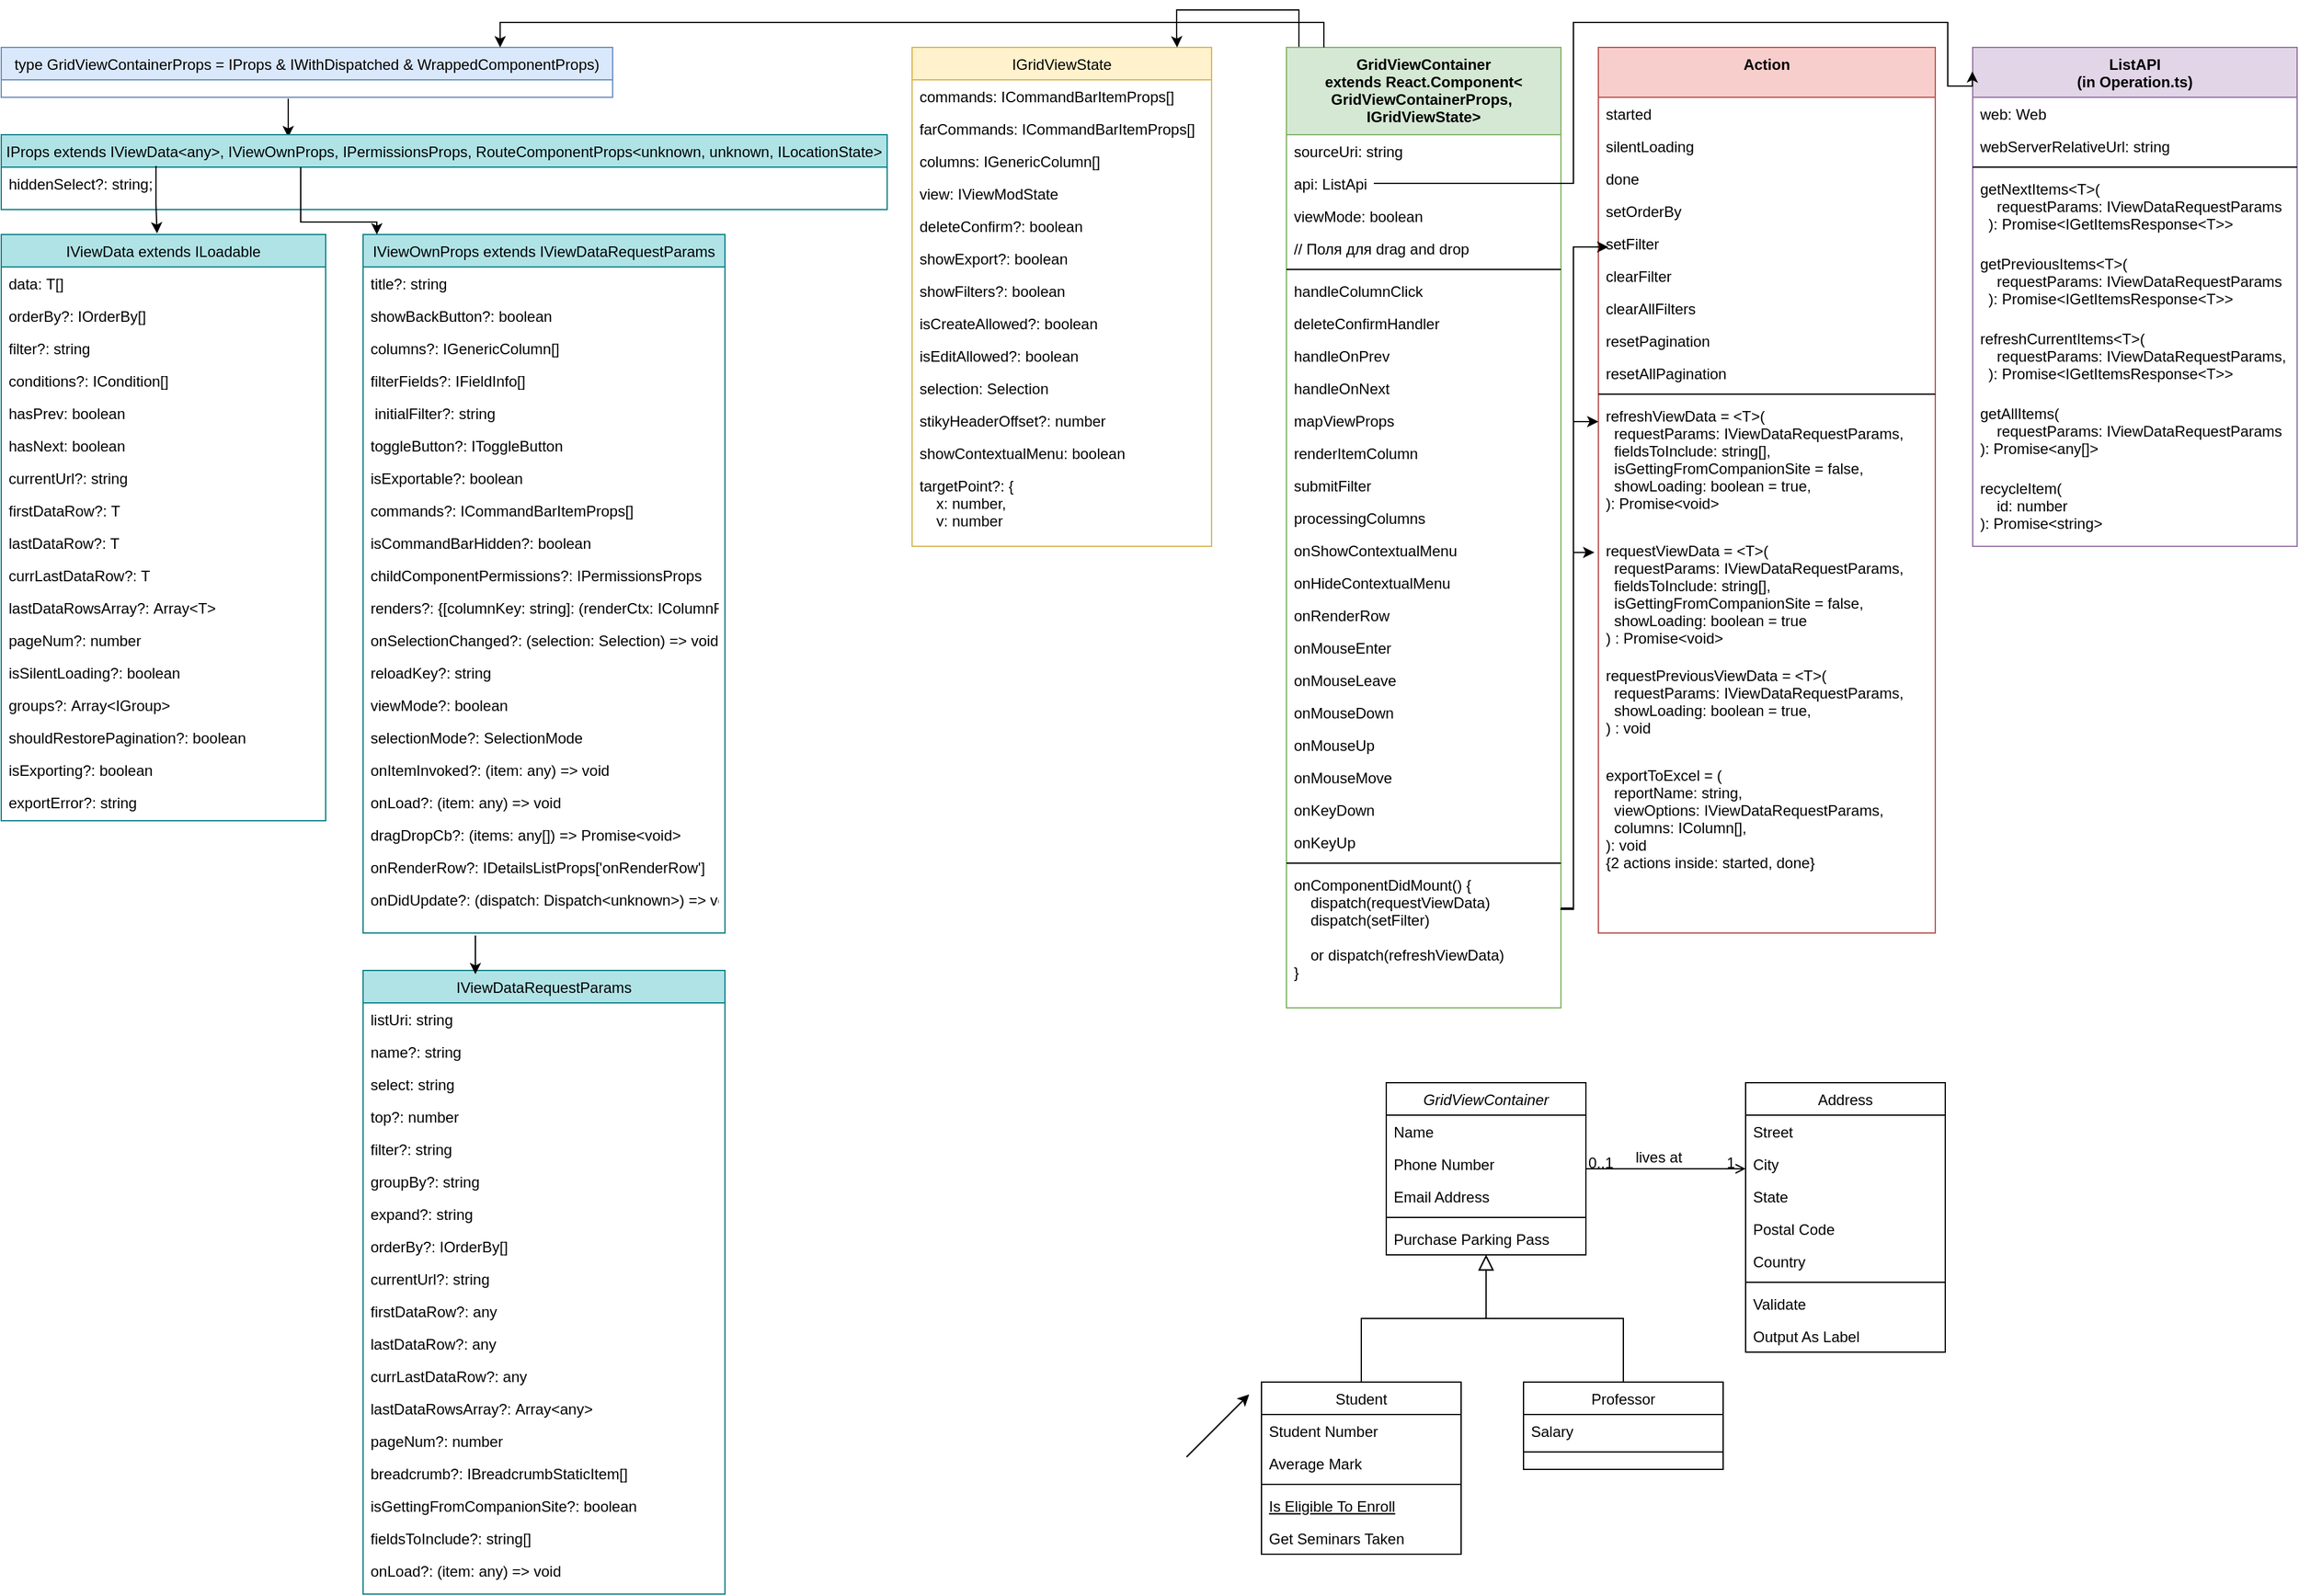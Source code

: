 <mxfile version="18.1.2" type="github">
  <diagram id="C5RBs43oDa-KdzZeNtuy" name="Page-1">
    <mxGraphModel dx="1699" dy="539" grid="1" gridSize="10" guides="1" tooltips="1" connect="1" arrows="1" fold="1" page="1" pageScale="1" pageWidth="827" pageHeight="1169" math="0" shadow="0">
      <root>
        <mxCell id="WIyWlLk6GJQsqaUBKTNV-0" />
        <mxCell id="WIyWlLk6GJQsqaUBKTNV-1" parent="WIyWlLk6GJQsqaUBKTNV-0" />
        <mxCell id="zkfFHV4jXpPFQw0GAbJ--0" value="GridViewContainer" style="swimlane;fontStyle=2;align=center;verticalAlign=top;childLayout=stackLayout;horizontal=1;startSize=26;horizontalStack=0;resizeParent=1;resizeLast=0;collapsible=1;marginBottom=0;rounded=0;shadow=0;strokeWidth=1;" parent="WIyWlLk6GJQsqaUBKTNV-1" vertex="1">
          <mxGeometry x="310" y="870" width="160" height="138" as="geometry">
            <mxRectangle x="230" y="140" width="160" height="26" as="alternateBounds" />
          </mxGeometry>
        </mxCell>
        <mxCell id="zkfFHV4jXpPFQw0GAbJ--1" value="Name" style="text;align=left;verticalAlign=top;spacingLeft=4;spacingRight=4;overflow=hidden;rotatable=0;points=[[0,0.5],[1,0.5]];portConstraint=eastwest;" parent="zkfFHV4jXpPFQw0GAbJ--0" vertex="1">
          <mxGeometry y="26" width="160" height="26" as="geometry" />
        </mxCell>
        <mxCell id="zkfFHV4jXpPFQw0GAbJ--2" value="Phone Number" style="text;align=left;verticalAlign=top;spacingLeft=4;spacingRight=4;overflow=hidden;rotatable=0;points=[[0,0.5],[1,0.5]];portConstraint=eastwest;rounded=0;shadow=0;html=0;" parent="zkfFHV4jXpPFQw0GAbJ--0" vertex="1">
          <mxGeometry y="52" width="160" height="26" as="geometry" />
        </mxCell>
        <mxCell id="zkfFHV4jXpPFQw0GAbJ--3" value="Email Address" style="text;align=left;verticalAlign=top;spacingLeft=4;spacingRight=4;overflow=hidden;rotatable=0;points=[[0,0.5],[1,0.5]];portConstraint=eastwest;rounded=0;shadow=0;html=0;" parent="zkfFHV4jXpPFQw0GAbJ--0" vertex="1">
          <mxGeometry y="78" width="160" height="26" as="geometry" />
        </mxCell>
        <mxCell id="zkfFHV4jXpPFQw0GAbJ--4" value="" style="line;html=1;strokeWidth=1;align=left;verticalAlign=middle;spacingTop=-1;spacingLeft=3;spacingRight=3;rotatable=0;labelPosition=right;points=[];portConstraint=eastwest;" parent="zkfFHV4jXpPFQw0GAbJ--0" vertex="1">
          <mxGeometry y="104" width="160" height="8" as="geometry" />
        </mxCell>
        <mxCell id="zkfFHV4jXpPFQw0GAbJ--5" value="Purchase Parking Pass" style="text;align=left;verticalAlign=top;spacingLeft=4;spacingRight=4;overflow=hidden;rotatable=0;points=[[0,0.5],[1,0.5]];portConstraint=eastwest;" parent="zkfFHV4jXpPFQw0GAbJ--0" vertex="1">
          <mxGeometry y="112" width="160" height="26" as="geometry" />
        </mxCell>
        <mxCell id="zkfFHV4jXpPFQw0GAbJ--6" value="Student" style="swimlane;fontStyle=0;align=center;verticalAlign=top;childLayout=stackLayout;horizontal=1;startSize=26;horizontalStack=0;resizeParent=1;resizeLast=0;collapsible=1;marginBottom=0;rounded=0;shadow=0;strokeWidth=1;" parent="WIyWlLk6GJQsqaUBKTNV-1" vertex="1">
          <mxGeometry x="210" y="1110" width="160" height="138" as="geometry">
            <mxRectangle x="130" y="380" width="160" height="26" as="alternateBounds" />
          </mxGeometry>
        </mxCell>
        <mxCell id="zkfFHV4jXpPFQw0GAbJ--7" value="Student Number" style="text;align=left;verticalAlign=top;spacingLeft=4;spacingRight=4;overflow=hidden;rotatable=0;points=[[0,0.5],[1,0.5]];portConstraint=eastwest;" parent="zkfFHV4jXpPFQw0GAbJ--6" vertex="1">
          <mxGeometry y="26" width="160" height="26" as="geometry" />
        </mxCell>
        <mxCell id="zkfFHV4jXpPFQw0GAbJ--8" value="Average Mark" style="text;align=left;verticalAlign=top;spacingLeft=4;spacingRight=4;overflow=hidden;rotatable=0;points=[[0,0.5],[1,0.5]];portConstraint=eastwest;rounded=0;shadow=0;html=0;" parent="zkfFHV4jXpPFQw0GAbJ--6" vertex="1">
          <mxGeometry y="52" width="160" height="26" as="geometry" />
        </mxCell>
        <mxCell id="zkfFHV4jXpPFQw0GAbJ--9" value="" style="line;html=1;strokeWidth=1;align=left;verticalAlign=middle;spacingTop=-1;spacingLeft=3;spacingRight=3;rotatable=0;labelPosition=right;points=[];portConstraint=eastwest;" parent="zkfFHV4jXpPFQw0GAbJ--6" vertex="1">
          <mxGeometry y="78" width="160" height="8" as="geometry" />
        </mxCell>
        <mxCell id="zkfFHV4jXpPFQw0GAbJ--10" value="Is Eligible To Enroll" style="text;align=left;verticalAlign=top;spacingLeft=4;spacingRight=4;overflow=hidden;rotatable=0;points=[[0,0.5],[1,0.5]];portConstraint=eastwest;fontStyle=4" parent="zkfFHV4jXpPFQw0GAbJ--6" vertex="1">
          <mxGeometry y="86" width="160" height="26" as="geometry" />
        </mxCell>
        <mxCell id="zkfFHV4jXpPFQw0GAbJ--11" value="Get Seminars Taken" style="text;align=left;verticalAlign=top;spacingLeft=4;spacingRight=4;overflow=hidden;rotatable=0;points=[[0,0.5],[1,0.5]];portConstraint=eastwest;" parent="zkfFHV4jXpPFQw0GAbJ--6" vertex="1">
          <mxGeometry y="112" width="160" height="26" as="geometry" />
        </mxCell>
        <mxCell id="zkfFHV4jXpPFQw0GAbJ--12" value="" style="endArrow=block;endSize=10;endFill=0;shadow=0;strokeWidth=1;rounded=0;edgeStyle=elbowEdgeStyle;elbow=vertical;" parent="WIyWlLk6GJQsqaUBKTNV-1" source="zkfFHV4jXpPFQw0GAbJ--6" target="zkfFHV4jXpPFQw0GAbJ--0" edge="1">
          <mxGeometry width="160" relative="1" as="geometry">
            <mxPoint x="290" y="953" as="sourcePoint" />
            <mxPoint x="290" y="953" as="targetPoint" />
          </mxGeometry>
        </mxCell>
        <mxCell id="zkfFHV4jXpPFQw0GAbJ--13" value="Professor" style="swimlane;fontStyle=0;align=center;verticalAlign=top;childLayout=stackLayout;horizontal=1;startSize=26;horizontalStack=0;resizeParent=1;resizeLast=0;collapsible=1;marginBottom=0;rounded=0;shadow=0;strokeWidth=1;" parent="WIyWlLk6GJQsqaUBKTNV-1" vertex="1">
          <mxGeometry x="420" y="1110" width="160" height="70" as="geometry">
            <mxRectangle x="340" y="380" width="170" height="26" as="alternateBounds" />
          </mxGeometry>
        </mxCell>
        <mxCell id="zkfFHV4jXpPFQw0GAbJ--14" value="Salary" style="text;align=left;verticalAlign=top;spacingLeft=4;spacingRight=4;overflow=hidden;rotatable=0;points=[[0,0.5],[1,0.5]];portConstraint=eastwest;" parent="zkfFHV4jXpPFQw0GAbJ--13" vertex="1">
          <mxGeometry y="26" width="160" height="26" as="geometry" />
        </mxCell>
        <mxCell id="zkfFHV4jXpPFQw0GAbJ--15" value="" style="line;html=1;strokeWidth=1;align=left;verticalAlign=middle;spacingTop=-1;spacingLeft=3;spacingRight=3;rotatable=0;labelPosition=right;points=[];portConstraint=eastwest;" parent="zkfFHV4jXpPFQw0GAbJ--13" vertex="1">
          <mxGeometry y="52" width="160" height="8" as="geometry" />
        </mxCell>
        <mxCell id="zkfFHV4jXpPFQw0GAbJ--16" value="" style="endArrow=block;endSize=10;endFill=0;shadow=0;strokeWidth=1;rounded=0;edgeStyle=elbowEdgeStyle;elbow=vertical;" parent="WIyWlLk6GJQsqaUBKTNV-1" source="zkfFHV4jXpPFQw0GAbJ--13" target="zkfFHV4jXpPFQw0GAbJ--0" edge="1">
          <mxGeometry width="160" relative="1" as="geometry">
            <mxPoint x="300" y="1123" as="sourcePoint" />
            <mxPoint x="400" y="1021" as="targetPoint" />
          </mxGeometry>
        </mxCell>
        <mxCell id="zkfFHV4jXpPFQw0GAbJ--17" value="Address" style="swimlane;fontStyle=0;align=center;verticalAlign=top;childLayout=stackLayout;horizontal=1;startSize=26;horizontalStack=0;resizeParent=1;resizeLast=0;collapsible=1;marginBottom=0;rounded=0;shadow=0;strokeWidth=1;" parent="WIyWlLk6GJQsqaUBKTNV-1" vertex="1">
          <mxGeometry x="598" y="870" width="160" height="216" as="geometry">
            <mxRectangle x="550" y="140" width="160" height="26" as="alternateBounds" />
          </mxGeometry>
        </mxCell>
        <mxCell id="zkfFHV4jXpPFQw0GAbJ--18" value="Street" style="text;align=left;verticalAlign=top;spacingLeft=4;spacingRight=4;overflow=hidden;rotatable=0;points=[[0,0.5],[1,0.5]];portConstraint=eastwest;" parent="zkfFHV4jXpPFQw0GAbJ--17" vertex="1">
          <mxGeometry y="26" width="160" height="26" as="geometry" />
        </mxCell>
        <mxCell id="zkfFHV4jXpPFQw0GAbJ--19" value="City" style="text;align=left;verticalAlign=top;spacingLeft=4;spacingRight=4;overflow=hidden;rotatable=0;points=[[0,0.5],[1,0.5]];portConstraint=eastwest;rounded=0;shadow=0;html=0;" parent="zkfFHV4jXpPFQw0GAbJ--17" vertex="1">
          <mxGeometry y="52" width="160" height="26" as="geometry" />
        </mxCell>
        <mxCell id="zkfFHV4jXpPFQw0GAbJ--20" value="State" style="text;align=left;verticalAlign=top;spacingLeft=4;spacingRight=4;overflow=hidden;rotatable=0;points=[[0,0.5],[1,0.5]];portConstraint=eastwest;rounded=0;shadow=0;html=0;" parent="zkfFHV4jXpPFQw0GAbJ--17" vertex="1">
          <mxGeometry y="78" width="160" height="26" as="geometry" />
        </mxCell>
        <mxCell id="zkfFHV4jXpPFQw0GAbJ--21" value="Postal Code" style="text;align=left;verticalAlign=top;spacingLeft=4;spacingRight=4;overflow=hidden;rotatable=0;points=[[0,0.5],[1,0.5]];portConstraint=eastwest;rounded=0;shadow=0;html=0;" parent="zkfFHV4jXpPFQw0GAbJ--17" vertex="1">
          <mxGeometry y="104" width="160" height="26" as="geometry" />
        </mxCell>
        <mxCell id="zkfFHV4jXpPFQw0GAbJ--22" value="Country" style="text;align=left;verticalAlign=top;spacingLeft=4;spacingRight=4;overflow=hidden;rotatable=0;points=[[0,0.5],[1,0.5]];portConstraint=eastwest;rounded=0;shadow=0;html=0;" parent="zkfFHV4jXpPFQw0GAbJ--17" vertex="1">
          <mxGeometry y="130" width="160" height="26" as="geometry" />
        </mxCell>
        <mxCell id="zkfFHV4jXpPFQw0GAbJ--23" value="" style="line;html=1;strokeWidth=1;align=left;verticalAlign=middle;spacingTop=-1;spacingLeft=3;spacingRight=3;rotatable=0;labelPosition=right;points=[];portConstraint=eastwest;" parent="zkfFHV4jXpPFQw0GAbJ--17" vertex="1">
          <mxGeometry y="156" width="160" height="8" as="geometry" />
        </mxCell>
        <mxCell id="zkfFHV4jXpPFQw0GAbJ--24" value="Validate" style="text;align=left;verticalAlign=top;spacingLeft=4;spacingRight=4;overflow=hidden;rotatable=0;points=[[0,0.5],[1,0.5]];portConstraint=eastwest;" parent="zkfFHV4jXpPFQw0GAbJ--17" vertex="1">
          <mxGeometry y="164" width="160" height="26" as="geometry" />
        </mxCell>
        <mxCell id="zkfFHV4jXpPFQw0GAbJ--25" value="Output As Label" style="text;align=left;verticalAlign=top;spacingLeft=4;spacingRight=4;overflow=hidden;rotatable=0;points=[[0,0.5],[1,0.5]];portConstraint=eastwest;" parent="zkfFHV4jXpPFQw0GAbJ--17" vertex="1">
          <mxGeometry y="190" width="160" height="26" as="geometry" />
        </mxCell>
        <mxCell id="zkfFHV4jXpPFQw0GAbJ--26" value="" style="endArrow=open;shadow=0;strokeWidth=1;rounded=0;endFill=1;edgeStyle=elbowEdgeStyle;elbow=vertical;" parent="WIyWlLk6GJQsqaUBKTNV-1" source="zkfFHV4jXpPFQw0GAbJ--0" target="zkfFHV4jXpPFQw0GAbJ--17" edge="1">
          <mxGeometry x="0.5" y="41" relative="1" as="geometry">
            <mxPoint x="470" y="942" as="sourcePoint" />
            <mxPoint x="630" y="942" as="targetPoint" />
            <mxPoint x="-40" y="32" as="offset" />
          </mxGeometry>
        </mxCell>
        <mxCell id="zkfFHV4jXpPFQw0GAbJ--27" value="0..1" style="resizable=0;align=left;verticalAlign=bottom;labelBackgroundColor=none;fontSize=12;" parent="zkfFHV4jXpPFQw0GAbJ--26" connectable="0" vertex="1">
          <mxGeometry x="-1" relative="1" as="geometry">
            <mxPoint y="4" as="offset" />
          </mxGeometry>
        </mxCell>
        <mxCell id="zkfFHV4jXpPFQw0GAbJ--28" value="1" style="resizable=0;align=right;verticalAlign=bottom;labelBackgroundColor=none;fontSize=12;" parent="zkfFHV4jXpPFQw0GAbJ--26" connectable="0" vertex="1">
          <mxGeometry x="1" relative="1" as="geometry">
            <mxPoint x="-7" y="4" as="offset" />
          </mxGeometry>
        </mxCell>
        <mxCell id="zkfFHV4jXpPFQw0GAbJ--29" value="lives at" style="text;html=1;resizable=0;points=[];;align=center;verticalAlign=middle;labelBackgroundColor=none;rounded=0;shadow=0;strokeWidth=1;fontSize=12;" parent="zkfFHV4jXpPFQw0GAbJ--26" vertex="1" connectable="0">
          <mxGeometry x="0.5" y="49" relative="1" as="geometry">
            <mxPoint x="-38" y="40" as="offset" />
          </mxGeometry>
        </mxCell>
        <mxCell id="HP1mgKRm3gQMgqWz6PhQ-21" value="" style="edgeStyle=orthogonalEdgeStyle;rounded=0;orthogonalLoop=1;jettySize=auto;html=1;" edge="1" parent="WIyWlLk6GJQsqaUBKTNV-1">
          <mxGeometry relative="1" as="geometry">
            <mxPoint x="-570" y="81" as="sourcePoint" />
            <mxPoint x="-570" y="112" as="targetPoint" />
            <Array as="points">
              <mxPoint x="-570" y="112" />
            </Array>
          </mxGeometry>
        </mxCell>
        <mxCell id="HP1mgKRm3gQMgqWz6PhQ-0" value="type GridViewContainerProps = IProps &amp; IWithDispatched &amp; WrappedComponentProps)" style="swimlane;fontStyle=0;align=center;verticalAlign=top;childLayout=stackLayout;horizontal=1;startSize=26;horizontalStack=0;resizeParent=1;resizeLast=0;collapsible=1;marginBottom=0;rounded=0;shadow=0;strokeWidth=1;fillColor=#dae8fc;strokeColor=#6c8ebf;" vertex="1" parent="WIyWlLk6GJQsqaUBKTNV-1">
          <mxGeometry x="-800" y="40" width="490" height="40" as="geometry">
            <mxRectangle x="550" y="140" width="160" height="26" as="alternateBounds" />
          </mxGeometry>
        </mxCell>
        <mxCell id="HP1mgKRm3gQMgqWz6PhQ-9" value="IProps extends IViewData&lt;any&gt;, IViewOwnProps, IPermissionsProps, RouteComponentProps&lt;unknown, unknown, ILocationState&gt;" style="swimlane;fontStyle=0;align=center;verticalAlign=top;childLayout=stackLayout;horizontal=1;startSize=26;horizontalStack=0;resizeParent=1;resizeLast=0;collapsible=1;marginBottom=0;rounded=0;shadow=0;strokeWidth=1;fillColor=#b0e3e6;strokeColor=#0e8088;" vertex="1" parent="WIyWlLk6GJQsqaUBKTNV-1">
          <mxGeometry x="-800" y="110" width="710" height="60" as="geometry">
            <mxRectangle x="550" y="140" width="160" height="26" as="alternateBounds" />
          </mxGeometry>
        </mxCell>
        <mxCell id="HP1mgKRm3gQMgqWz6PhQ-10" value="hiddenSelect?: string;" style="text;align=left;verticalAlign=top;spacingLeft=4;spacingRight=4;overflow=hidden;rotatable=0;points=[[0,0.5],[1,0.5]];portConstraint=eastwest;rounded=0;shadow=0;html=0;" vertex="1" parent="HP1mgKRm3gQMgqWz6PhQ-9">
          <mxGeometry y="26" width="710" height="26" as="geometry" />
        </mxCell>
        <mxCell id="HP1mgKRm3gQMgqWz6PhQ-18" value="" style="endArrow=classic;html=1;rounded=0;" edge="1" parent="WIyWlLk6GJQsqaUBKTNV-1">
          <mxGeometry width="50" height="50" relative="1" as="geometry">
            <mxPoint x="150" y="1170" as="sourcePoint" />
            <mxPoint x="200" y="1120" as="targetPoint" />
          </mxGeometry>
        </mxCell>
        <mxCell id="HP1mgKRm3gQMgqWz6PhQ-20" value="" style="endArrow=classic;html=1;rounded=0;" edge="1" parent="WIyWlLk6GJQsqaUBKTNV-1">
          <mxGeometry width="50" height="50" relative="1" as="geometry">
            <mxPoint x="150" y="1170" as="sourcePoint" />
            <mxPoint x="200" y="1120" as="targetPoint" />
          </mxGeometry>
        </mxCell>
        <mxCell id="HP1mgKRm3gQMgqWz6PhQ-22" value="IViewData extends ILoadable" style="swimlane;fontStyle=0;align=center;verticalAlign=top;childLayout=stackLayout;horizontal=1;startSize=26;horizontalStack=0;resizeParent=1;resizeLast=0;collapsible=1;marginBottom=0;rounded=0;shadow=0;strokeWidth=1;fillColor=#b0e3e6;strokeColor=#0e8088;" vertex="1" parent="WIyWlLk6GJQsqaUBKTNV-1">
          <mxGeometry x="-800" y="190" width="260" height="470" as="geometry">
            <mxRectangle x="550" y="140" width="160" height="26" as="alternateBounds" />
          </mxGeometry>
        </mxCell>
        <mxCell id="HP1mgKRm3gQMgqWz6PhQ-23" value="data: T[]" style="text;align=left;verticalAlign=top;spacingLeft=4;spacingRight=4;overflow=hidden;rotatable=0;points=[[0,0.5],[1,0.5]];portConstraint=eastwest;" vertex="1" parent="HP1mgKRm3gQMgqWz6PhQ-22">
          <mxGeometry y="26" width="260" height="26" as="geometry" />
        </mxCell>
        <mxCell id="HP1mgKRm3gQMgqWz6PhQ-24" value="orderBy?: IOrderBy[]" style="text;align=left;verticalAlign=top;spacingLeft=4;spacingRight=4;overflow=hidden;rotatable=0;points=[[0,0.5],[1,0.5]];portConstraint=eastwest;rounded=0;shadow=0;html=0;" vertex="1" parent="HP1mgKRm3gQMgqWz6PhQ-22">
          <mxGeometry y="52" width="260" height="26" as="geometry" />
        </mxCell>
        <mxCell id="HP1mgKRm3gQMgqWz6PhQ-25" value="filter?: string" style="text;align=left;verticalAlign=top;spacingLeft=4;spacingRight=4;overflow=hidden;rotatable=0;points=[[0,0.5],[1,0.5]];portConstraint=eastwest;rounded=0;shadow=0;html=0;" vertex="1" parent="HP1mgKRm3gQMgqWz6PhQ-22">
          <mxGeometry y="78" width="260" height="26" as="geometry" />
        </mxCell>
        <mxCell id="HP1mgKRm3gQMgqWz6PhQ-26" value="conditions?: ICondition[]" style="text;align=left;verticalAlign=top;spacingLeft=4;spacingRight=4;overflow=hidden;rotatable=0;points=[[0,0.5],[1,0.5]];portConstraint=eastwest;rounded=0;shadow=0;html=0;" vertex="1" parent="HP1mgKRm3gQMgqWz6PhQ-22">
          <mxGeometry y="104" width="260" height="26" as="geometry" />
        </mxCell>
        <mxCell id="HP1mgKRm3gQMgqWz6PhQ-27" value="hasPrev: boolean" style="text;align=left;verticalAlign=top;spacingLeft=4;spacingRight=4;overflow=hidden;rotatable=0;points=[[0,0.5],[1,0.5]];portConstraint=eastwest;rounded=0;shadow=0;html=0;" vertex="1" parent="HP1mgKRm3gQMgqWz6PhQ-22">
          <mxGeometry y="130" width="260" height="26" as="geometry" />
        </mxCell>
        <mxCell id="HP1mgKRm3gQMgqWz6PhQ-29" value="hasNext: boolean" style="text;align=left;verticalAlign=top;spacingLeft=4;spacingRight=4;overflow=hidden;rotatable=0;points=[[0,0.5],[1,0.5]];portConstraint=eastwest;" vertex="1" parent="HP1mgKRm3gQMgqWz6PhQ-22">
          <mxGeometry y="156" width="260" height="26" as="geometry" />
        </mxCell>
        <mxCell id="HP1mgKRm3gQMgqWz6PhQ-30" value="currentUrl?: string" style="text;align=left;verticalAlign=top;spacingLeft=4;spacingRight=4;overflow=hidden;rotatable=0;points=[[0,0.5],[1,0.5]];portConstraint=eastwest;" vertex="1" parent="HP1mgKRm3gQMgqWz6PhQ-22">
          <mxGeometry y="182" width="260" height="26" as="geometry" />
        </mxCell>
        <mxCell id="HP1mgKRm3gQMgqWz6PhQ-32" value="firstDataRow?: T" style="text;align=left;verticalAlign=top;spacingLeft=4;spacingRight=4;overflow=hidden;rotatable=0;points=[[0,0.5],[1,0.5]];portConstraint=eastwest;" vertex="1" parent="HP1mgKRm3gQMgqWz6PhQ-22">
          <mxGeometry y="208" width="260" height="26" as="geometry" />
        </mxCell>
        <mxCell id="HP1mgKRm3gQMgqWz6PhQ-33" value="lastDataRow?: T" style="text;align=left;verticalAlign=top;spacingLeft=4;spacingRight=4;overflow=hidden;rotatable=0;points=[[0,0.5],[1,0.5]];portConstraint=eastwest;" vertex="1" parent="HP1mgKRm3gQMgqWz6PhQ-22">
          <mxGeometry y="234" width="260" height="26" as="geometry" />
        </mxCell>
        <mxCell id="HP1mgKRm3gQMgqWz6PhQ-38" value="currLastDataRow?: T" style="text;align=left;verticalAlign=top;spacingLeft=4;spacingRight=4;overflow=hidden;rotatable=0;points=[[0,0.5],[1,0.5]];portConstraint=eastwest;" vertex="1" parent="HP1mgKRm3gQMgqWz6PhQ-22">
          <mxGeometry y="260" width="260" height="26" as="geometry" />
        </mxCell>
        <mxCell id="HP1mgKRm3gQMgqWz6PhQ-37" value="lastDataRowsArray?: Array&lt;T&gt;" style="text;align=left;verticalAlign=top;spacingLeft=4;spacingRight=4;overflow=hidden;rotatable=0;points=[[0,0.5],[1,0.5]];portConstraint=eastwest;rounded=0;shadow=0;html=0;" vertex="1" parent="HP1mgKRm3gQMgqWz6PhQ-22">
          <mxGeometry y="286" width="260" height="26" as="geometry" />
        </mxCell>
        <mxCell id="HP1mgKRm3gQMgqWz6PhQ-36" value="pageNum?: number" style="text;align=left;verticalAlign=top;spacingLeft=4;spacingRight=4;overflow=hidden;rotatable=0;points=[[0,0.5],[1,0.5]];portConstraint=eastwest;rounded=0;shadow=0;html=0;" vertex="1" parent="HP1mgKRm3gQMgqWz6PhQ-22">
          <mxGeometry y="312" width="260" height="26" as="geometry" />
        </mxCell>
        <mxCell id="HP1mgKRm3gQMgqWz6PhQ-35" value="isSilentLoading?: boolean" style="text;align=left;verticalAlign=top;spacingLeft=4;spacingRight=4;overflow=hidden;rotatable=0;points=[[0,0.5],[1,0.5]];portConstraint=eastwest;rounded=0;shadow=0;html=0;" vertex="1" parent="HP1mgKRm3gQMgqWz6PhQ-22">
          <mxGeometry y="338" width="260" height="26" as="geometry" />
        </mxCell>
        <mxCell id="HP1mgKRm3gQMgqWz6PhQ-34" value="groups?: Array&lt;IGroup&gt;" style="text;align=left;verticalAlign=top;spacingLeft=4;spacingRight=4;overflow=hidden;rotatable=0;points=[[0,0.5],[1,0.5]];portConstraint=eastwest;rounded=0;shadow=0;html=0;" vertex="1" parent="HP1mgKRm3gQMgqWz6PhQ-22">
          <mxGeometry y="364" width="260" height="26" as="geometry" />
        </mxCell>
        <mxCell id="HP1mgKRm3gQMgqWz6PhQ-31" value="" style="edgeStyle=orthogonalEdgeStyle;rounded=0;orthogonalLoop=1;jettySize=auto;html=1;entryX=0.888;entryY=-0.004;entryDx=0;entryDy=0;entryPerimeter=0;" edge="1" parent="WIyWlLk6GJQsqaUBKTNV-1">
          <mxGeometry relative="1" as="geometry">
            <mxPoint x="-676" y="135" as="sourcePoint" />
            <mxPoint x="-675.12" y="189.12" as="targetPoint" />
            <Array as="points">
              <mxPoint x="-676" y="166" />
            </Array>
          </mxGeometry>
        </mxCell>
        <mxCell id="HP1mgKRm3gQMgqWz6PhQ-39" value="shouldRestorePagination?: boolean" style="text;align=left;verticalAlign=top;spacingLeft=4;spacingRight=4;overflow=hidden;rotatable=0;points=[[0,0.5],[1,0.5]];portConstraint=eastwest;rounded=0;shadow=0;html=0;" vertex="1" parent="WIyWlLk6GJQsqaUBKTNV-1">
          <mxGeometry x="-800" y="580" width="260" height="26" as="geometry" />
        </mxCell>
        <mxCell id="HP1mgKRm3gQMgqWz6PhQ-40" value="isExporting?: boolean" style="text;align=left;verticalAlign=top;spacingLeft=4;spacingRight=4;overflow=hidden;rotatable=0;points=[[0,0.5],[1,0.5]];portConstraint=eastwest;rounded=0;shadow=0;html=0;" vertex="1" parent="WIyWlLk6GJQsqaUBKTNV-1">
          <mxGeometry x="-800" y="606" width="260" height="26" as="geometry" />
        </mxCell>
        <mxCell id="HP1mgKRm3gQMgqWz6PhQ-41" value="exportError?: string" style="text;align=left;verticalAlign=top;spacingLeft=4;spacingRight=4;overflow=hidden;rotatable=0;points=[[0,0.5],[1,0.5]];portConstraint=eastwest;rounded=0;shadow=0;html=0;" vertex="1" parent="WIyWlLk6GJQsqaUBKTNV-1">
          <mxGeometry x="-800" y="632" width="260" height="26" as="geometry" />
        </mxCell>
        <mxCell id="HP1mgKRm3gQMgqWz6PhQ-43" value="IViewOwnProps extends IViewDataRequestParams" style="swimlane;fontStyle=0;align=center;verticalAlign=top;childLayout=stackLayout;horizontal=1;startSize=26;horizontalStack=0;resizeParent=1;resizeLast=0;collapsible=1;marginBottom=0;rounded=0;shadow=0;strokeWidth=1;fillColor=#b0e3e6;strokeColor=#0e8088;" vertex="1" parent="WIyWlLk6GJQsqaUBKTNV-1">
          <mxGeometry x="-510" y="190" width="290" height="560" as="geometry">
            <mxRectangle x="550" y="140" width="160" height="26" as="alternateBounds" />
          </mxGeometry>
        </mxCell>
        <mxCell id="HP1mgKRm3gQMgqWz6PhQ-44" value="title?: string" style="text;align=left;verticalAlign=top;spacingLeft=4;spacingRight=4;overflow=hidden;rotatable=0;points=[[0,0.5],[1,0.5]];portConstraint=eastwest;" vertex="1" parent="HP1mgKRm3gQMgqWz6PhQ-43">
          <mxGeometry y="26" width="290" height="26" as="geometry" />
        </mxCell>
        <mxCell id="HP1mgKRm3gQMgqWz6PhQ-45" value="showBackButton?: boolean" style="text;align=left;verticalAlign=top;spacingLeft=4;spacingRight=4;overflow=hidden;rotatable=0;points=[[0,0.5],[1,0.5]];portConstraint=eastwest;rounded=0;shadow=0;html=0;" vertex="1" parent="HP1mgKRm3gQMgqWz6PhQ-43">
          <mxGeometry y="52" width="290" height="26" as="geometry" />
        </mxCell>
        <mxCell id="HP1mgKRm3gQMgqWz6PhQ-46" value="columns?: IGenericColumn[]" style="text;align=left;verticalAlign=top;spacingLeft=4;spacingRight=4;overflow=hidden;rotatable=0;points=[[0,0.5],[1,0.5]];portConstraint=eastwest;rounded=0;shadow=0;html=0;" vertex="1" parent="HP1mgKRm3gQMgqWz6PhQ-43">
          <mxGeometry y="78" width="290" height="26" as="geometry" />
        </mxCell>
        <mxCell id="HP1mgKRm3gQMgqWz6PhQ-47" value="filterFields?: IFieldInfo[]" style="text;align=left;verticalAlign=top;spacingLeft=4;spacingRight=4;overflow=hidden;rotatable=0;points=[[0,0.5],[1,0.5]];portConstraint=eastwest;rounded=0;shadow=0;html=0;" vertex="1" parent="HP1mgKRm3gQMgqWz6PhQ-43">
          <mxGeometry y="104" width="290" height="26" as="geometry" />
        </mxCell>
        <mxCell id="HP1mgKRm3gQMgqWz6PhQ-48" value=" initialFilter?: string" style="text;align=left;verticalAlign=top;spacingLeft=4;spacingRight=4;overflow=hidden;rotatable=0;points=[[0,0.5],[1,0.5]];portConstraint=eastwest;rounded=0;shadow=0;html=0;" vertex="1" parent="HP1mgKRm3gQMgqWz6PhQ-43">
          <mxGeometry y="130" width="290" height="26" as="geometry" />
        </mxCell>
        <mxCell id="HP1mgKRm3gQMgqWz6PhQ-49" value="toggleButton?: IToggleButton" style="text;align=left;verticalAlign=top;spacingLeft=4;spacingRight=4;overflow=hidden;rotatable=0;points=[[0,0.5],[1,0.5]];portConstraint=eastwest;" vertex="1" parent="HP1mgKRm3gQMgqWz6PhQ-43">
          <mxGeometry y="156" width="290" height="26" as="geometry" />
        </mxCell>
        <mxCell id="HP1mgKRm3gQMgqWz6PhQ-50" value="isExportable?: boolean" style="text;align=left;verticalAlign=top;spacingLeft=4;spacingRight=4;overflow=hidden;rotatable=0;points=[[0,0.5],[1,0.5]];portConstraint=eastwest;" vertex="1" parent="HP1mgKRm3gQMgqWz6PhQ-43">
          <mxGeometry y="182" width="290" height="26" as="geometry" />
        </mxCell>
        <mxCell id="HP1mgKRm3gQMgqWz6PhQ-51" value="commands?: ICommandBarItemProps[]" style="text;align=left;verticalAlign=top;spacingLeft=4;spacingRight=4;overflow=hidden;rotatable=0;points=[[0,0.5],[1,0.5]];portConstraint=eastwest;" vertex="1" parent="HP1mgKRm3gQMgqWz6PhQ-43">
          <mxGeometry y="208" width="290" height="26" as="geometry" />
        </mxCell>
        <mxCell id="HP1mgKRm3gQMgqWz6PhQ-52" value="isCommandBarHidden?: boolean" style="text;align=left;verticalAlign=top;spacingLeft=4;spacingRight=4;overflow=hidden;rotatable=0;points=[[0,0.5],[1,0.5]];portConstraint=eastwest;" vertex="1" parent="HP1mgKRm3gQMgqWz6PhQ-43">
          <mxGeometry y="234" width="290" height="26" as="geometry" />
        </mxCell>
        <mxCell id="HP1mgKRm3gQMgqWz6PhQ-53" value="childComponentPermissions?: IPermissionsProps" style="text;align=left;verticalAlign=top;spacingLeft=4;spacingRight=4;overflow=hidden;rotatable=0;points=[[0,0.5],[1,0.5]];portConstraint=eastwest;" vertex="1" parent="HP1mgKRm3gQMgqWz6PhQ-43">
          <mxGeometry y="260" width="290" height="26" as="geometry" />
        </mxCell>
        <mxCell id="HP1mgKRm3gQMgqWz6PhQ-54" value="renders?: {[columnKey: string]: (renderCtx: IColumnRenderContext) =&gt; JSX.Element | string;}" style="text;align=left;verticalAlign=top;spacingLeft=4;spacingRight=4;overflow=hidden;rotatable=0;points=[[0,0.5],[1,0.5]];portConstraint=eastwest;rounded=0;shadow=0;html=0;" vertex="1" parent="HP1mgKRm3gQMgqWz6PhQ-43">
          <mxGeometry y="286" width="290" height="26" as="geometry" />
        </mxCell>
        <mxCell id="HP1mgKRm3gQMgqWz6PhQ-55" value="onSelectionChanged?: (selection: Selection) =&gt; void" style="text;align=left;verticalAlign=top;spacingLeft=4;spacingRight=4;overflow=hidden;rotatable=0;points=[[0,0.5],[1,0.5]];portConstraint=eastwest;rounded=0;shadow=0;html=0;" vertex="1" parent="HP1mgKRm3gQMgqWz6PhQ-43">
          <mxGeometry y="312" width="290" height="26" as="geometry" />
        </mxCell>
        <mxCell id="HP1mgKRm3gQMgqWz6PhQ-56" value="reloadKey?: string" style="text;align=left;verticalAlign=top;spacingLeft=4;spacingRight=4;overflow=hidden;rotatable=0;points=[[0,0.5],[1,0.5]];portConstraint=eastwest;rounded=0;shadow=0;html=0;" vertex="1" parent="HP1mgKRm3gQMgqWz6PhQ-43">
          <mxGeometry y="338" width="290" height="26" as="geometry" />
        </mxCell>
        <mxCell id="HP1mgKRm3gQMgqWz6PhQ-57" value="viewMode?: boolean" style="text;align=left;verticalAlign=top;spacingLeft=4;spacingRight=4;overflow=hidden;rotatable=0;points=[[0,0.5],[1,0.5]];portConstraint=eastwest;rounded=0;shadow=0;html=0;" vertex="1" parent="HP1mgKRm3gQMgqWz6PhQ-43">
          <mxGeometry y="364" width="290" height="26" as="geometry" />
        </mxCell>
        <mxCell id="HP1mgKRm3gQMgqWz6PhQ-58" value="selectionMode?: SelectionMode" style="text;align=left;verticalAlign=top;spacingLeft=4;spacingRight=4;overflow=hidden;rotatable=0;points=[[0,0.5],[1,0.5]];portConstraint=eastwest;" vertex="1" parent="HP1mgKRm3gQMgqWz6PhQ-43">
          <mxGeometry y="390" width="290" height="26" as="geometry" />
        </mxCell>
        <mxCell id="HP1mgKRm3gQMgqWz6PhQ-59" value="onItemInvoked?: (item: any) =&gt; void" style="text;align=left;verticalAlign=top;spacingLeft=4;spacingRight=4;overflow=hidden;rotatable=0;points=[[0,0.5],[1,0.5]];portConstraint=eastwest;rounded=0;shadow=0;html=0;" vertex="1" parent="HP1mgKRm3gQMgqWz6PhQ-43">
          <mxGeometry y="416" width="290" height="26" as="geometry" />
        </mxCell>
        <mxCell id="HP1mgKRm3gQMgqWz6PhQ-60" value="onLoad?: (item: any) =&gt; void" style="text;align=left;verticalAlign=top;spacingLeft=4;spacingRight=4;overflow=hidden;rotatable=0;points=[[0,0.5],[1,0.5]];portConstraint=eastwest;rounded=0;shadow=0;html=0;" vertex="1" parent="HP1mgKRm3gQMgqWz6PhQ-43">
          <mxGeometry y="442" width="290" height="26" as="geometry" />
        </mxCell>
        <mxCell id="HP1mgKRm3gQMgqWz6PhQ-63" value="dragDropCb?: (items: any[]) =&gt; Promise&lt;void&gt;" style="text;align=left;verticalAlign=top;spacingLeft=4;spacingRight=4;overflow=hidden;rotatable=0;points=[[0,0.5],[1,0.5]];portConstraint=eastwest;" vertex="1" parent="HP1mgKRm3gQMgqWz6PhQ-43">
          <mxGeometry y="468" width="290" height="26" as="geometry" />
        </mxCell>
        <mxCell id="HP1mgKRm3gQMgqWz6PhQ-62" value="onRenderRow?: IDetailsListProps[&#39;onRenderRow&#39;]" style="text;align=left;verticalAlign=top;spacingLeft=4;spacingRight=4;overflow=hidden;rotatable=0;points=[[0,0.5],[1,0.5]];portConstraint=eastwest;rounded=0;shadow=0;html=0;" vertex="1" parent="HP1mgKRm3gQMgqWz6PhQ-43">
          <mxGeometry y="494" width="290" height="26" as="geometry" />
        </mxCell>
        <mxCell id="HP1mgKRm3gQMgqWz6PhQ-61" value="onDidUpdate?: (dispatch: Dispatch&lt;unknown&gt;) =&gt; void" style="text;align=left;verticalAlign=top;spacingLeft=4;spacingRight=4;overflow=hidden;rotatable=0;points=[[0,0.5],[1,0.5]];portConstraint=eastwest;rounded=0;shadow=0;html=0;" vertex="1" parent="HP1mgKRm3gQMgqWz6PhQ-43">
          <mxGeometry y="520" width="290" height="26" as="geometry" />
        </mxCell>
        <mxCell id="HP1mgKRm3gQMgqWz6PhQ-64" value="" style="edgeStyle=orthogonalEdgeStyle;rounded=0;orthogonalLoop=1;jettySize=auto;html=1;" edge="1" parent="WIyWlLk6GJQsqaUBKTNV-1">
          <mxGeometry relative="1" as="geometry">
            <mxPoint x="-560" y="136" as="sourcePoint" />
            <mxPoint x="-499" y="190" as="targetPoint" />
            <Array as="points">
              <mxPoint x="-560" y="180" />
              <mxPoint x="-499" y="180" />
            </Array>
          </mxGeometry>
        </mxCell>
        <mxCell id="HP1mgKRm3gQMgqWz6PhQ-65" value="IViewDataRequestParams" style="swimlane;fontStyle=0;align=center;verticalAlign=top;childLayout=stackLayout;horizontal=1;startSize=26;horizontalStack=0;resizeParent=1;resizeLast=0;collapsible=1;marginBottom=0;rounded=0;shadow=0;strokeWidth=1;fillColor=#b0e3e6;strokeColor=#0e8088;" vertex="1" parent="WIyWlLk6GJQsqaUBKTNV-1">
          <mxGeometry x="-510" y="780" width="290" height="500" as="geometry">
            <mxRectangle x="550" y="140" width="160" height="26" as="alternateBounds" />
          </mxGeometry>
        </mxCell>
        <mxCell id="HP1mgKRm3gQMgqWz6PhQ-66" value="listUri: string" style="text;align=left;verticalAlign=top;spacingLeft=4;spacingRight=4;overflow=hidden;rotatable=0;points=[[0,0.5],[1,0.5]];portConstraint=eastwest;" vertex="1" parent="HP1mgKRm3gQMgqWz6PhQ-65">
          <mxGeometry y="26" width="290" height="26" as="geometry" />
        </mxCell>
        <mxCell id="HP1mgKRm3gQMgqWz6PhQ-67" value="name?: string" style="text;align=left;verticalAlign=top;spacingLeft=4;spacingRight=4;overflow=hidden;rotatable=0;points=[[0,0.5],[1,0.5]];portConstraint=eastwest;rounded=0;shadow=0;html=0;" vertex="1" parent="HP1mgKRm3gQMgqWz6PhQ-65">
          <mxGeometry y="52" width="290" height="26" as="geometry" />
        </mxCell>
        <mxCell id="HP1mgKRm3gQMgqWz6PhQ-68" value="select: string" style="text;align=left;verticalAlign=top;spacingLeft=4;spacingRight=4;overflow=hidden;rotatable=0;points=[[0,0.5],[1,0.5]];portConstraint=eastwest;rounded=0;shadow=0;html=0;" vertex="1" parent="HP1mgKRm3gQMgqWz6PhQ-65">
          <mxGeometry y="78" width="290" height="26" as="geometry" />
        </mxCell>
        <mxCell id="HP1mgKRm3gQMgqWz6PhQ-69" value="top?: number" style="text;align=left;verticalAlign=top;spacingLeft=4;spacingRight=4;overflow=hidden;rotatable=0;points=[[0,0.5],[1,0.5]];portConstraint=eastwest;rounded=0;shadow=0;html=0;" vertex="1" parent="HP1mgKRm3gQMgqWz6PhQ-65">
          <mxGeometry y="104" width="290" height="26" as="geometry" />
        </mxCell>
        <mxCell id="HP1mgKRm3gQMgqWz6PhQ-70" value="filter?: string" style="text;align=left;verticalAlign=top;spacingLeft=4;spacingRight=4;overflow=hidden;rotatable=0;points=[[0,0.5],[1,0.5]];portConstraint=eastwest;rounded=0;shadow=0;html=0;" vertex="1" parent="HP1mgKRm3gQMgqWz6PhQ-65">
          <mxGeometry y="130" width="290" height="26" as="geometry" />
        </mxCell>
        <mxCell id="HP1mgKRm3gQMgqWz6PhQ-71" value="groupBy?: string" style="text;align=left;verticalAlign=top;spacingLeft=4;spacingRight=4;overflow=hidden;rotatable=0;points=[[0,0.5],[1,0.5]];portConstraint=eastwest;" vertex="1" parent="HP1mgKRm3gQMgqWz6PhQ-65">
          <mxGeometry y="156" width="290" height="26" as="geometry" />
        </mxCell>
        <mxCell id="HP1mgKRm3gQMgqWz6PhQ-72" value="expand?: string" style="text;align=left;verticalAlign=top;spacingLeft=4;spacingRight=4;overflow=hidden;rotatable=0;points=[[0,0.5],[1,0.5]];portConstraint=eastwest;" vertex="1" parent="HP1mgKRm3gQMgqWz6PhQ-65">
          <mxGeometry y="182" width="290" height="26" as="geometry" />
        </mxCell>
        <mxCell id="HP1mgKRm3gQMgqWz6PhQ-73" value="orderBy?: IOrderBy[]" style="text;align=left;verticalAlign=top;spacingLeft=4;spacingRight=4;overflow=hidden;rotatable=0;points=[[0,0.5],[1,0.5]];portConstraint=eastwest;" vertex="1" parent="HP1mgKRm3gQMgqWz6PhQ-65">
          <mxGeometry y="208" width="290" height="26" as="geometry" />
        </mxCell>
        <mxCell id="HP1mgKRm3gQMgqWz6PhQ-74" value="currentUrl?: string" style="text;align=left;verticalAlign=top;spacingLeft=4;spacingRight=4;overflow=hidden;rotatable=0;points=[[0,0.5],[1,0.5]];portConstraint=eastwest;" vertex="1" parent="HP1mgKRm3gQMgqWz6PhQ-65">
          <mxGeometry y="234" width="290" height="26" as="geometry" />
        </mxCell>
        <mxCell id="HP1mgKRm3gQMgqWz6PhQ-75" value="firstDataRow?: any" style="text;align=left;verticalAlign=top;spacingLeft=4;spacingRight=4;overflow=hidden;rotatable=0;points=[[0,0.5],[1,0.5]];portConstraint=eastwest;" vertex="1" parent="HP1mgKRm3gQMgqWz6PhQ-65">
          <mxGeometry y="260" width="290" height="26" as="geometry" />
        </mxCell>
        <mxCell id="HP1mgKRm3gQMgqWz6PhQ-76" value="lastDataRow?: any" style="text;align=left;verticalAlign=top;spacingLeft=4;spacingRight=4;overflow=hidden;rotatable=0;points=[[0,0.5],[1,0.5]];portConstraint=eastwest;rounded=0;shadow=0;html=0;" vertex="1" parent="HP1mgKRm3gQMgqWz6PhQ-65">
          <mxGeometry y="286" width="290" height="26" as="geometry" />
        </mxCell>
        <mxCell id="HP1mgKRm3gQMgqWz6PhQ-77" value="currLastDataRow?: any" style="text;align=left;verticalAlign=top;spacingLeft=4;spacingRight=4;overflow=hidden;rotatable=0;points=[[0,0.5],[1,0.5]];portConstraint=eastwest;rounded=0;shadow=0;html=0;" vertex="1" parent="HP1mgKRm3gQMgqWz6PhQ-65">
          <mxGeometry y="312" width="290" height="26" as="geometry" />
        </mxCell>
        <mxCell id="HP1mgKRm3gQMgqWz6PhQ-78" value="lastDataRowsArray?: Array&lt;any&gt;" style="text;align=left;verticalAlign=top;spacingLeft=4;spacingRight=4;overflow=hidden;rotatable=0;points=[[0,0.5],[1,0.5]];portConstraint=eastwest;rounded=0;shadow=0;html=0;" vertex="1" parent="HP1mgKRm3gQMgqWz6PhQ-65">
          <mxGeometry y="338" width="290" height="26" as="geometry" />
        </mxCell>
        <mxCell id="HP1mgKRm3gQMgqWz6PhQ-79" value="pageNum?: number" style="text;align=left;verticalAlign=top;spacingLeft=4;spacingRight=4;overflow=hidden;rotatable=0;points=[[0,0.5],[1,0.5]];portConstraint=eastwest;rounded=0;shadow=0;html=0;" vertex="1" parent="HP1mgKRm3gQMgqWz6PhQ-65">
          <mxGeometry y="364" width="290" height="26" as="geometry" />
        </mxCell>
        <mxCell id="HP1mgKRm3gQMgqWz6PhQ-80" value="breadcrumb?: IBreadcrumbStaticItem[]" style="text;align=left;verticalAlign=top;spacingLeft=4;spacingRight=4;overflow=hidden;rotatable=0;points=[[0,0.5],[1,0.5]];portConstraint=eastwest;" vertex="1" parent="HP1mgKRm3gQMgqWz6PhQ-65">
          <mxGeometry y="390" width="290" height="26" as="geometry" />
        </mxCell>
        <mxCell id="HP1mgKRm3gQMgqWz6PhQ-81" value="isGettingFromCompanionSite?: boolean" style="text;align=left;verticalAlign=top;spacingLeft=4;spacingRight=4;overflow=hidden;rotatable=0;points=[[0,0.5],[1,0.5]];portConstraint=eastwest;rounded=0;shadow=0;html=0;" vertex="1" parent="HP1mgKRm3gQMgqWz6PhQ-65">
          <mxGeometry y="416" width="290" height="26" as="geometry" />
        </mxCell>
        <mxCell id="HP1mgKRm3gQMgqWz6PhQ-82" value="fieldsToInclude?: string[]" style="text;align=left;verticalAlign=top;spacingLeft=4;spacingRight=4;overflow=hidden;rotatable=0;points=[[0,0.5],[1,0.5]];portConstraint=eastwest;rounded=0;shadow=0;html=0;" vertex="1" parent="HP1mgKRm3gQMgqWz6PhQ-65">
          <mxGeometry y="442" width="290" height="26" as="geometry" />
        </mxCell>
        <mxCell id="HP1mgKRm3gQMgqWz6PhQ-83" value="onLoad?: (item: any) =&gt; void" style="text;align=left;verticalAlign=top;spacingLeft=4;spacingRight=4;overflow=hidden;rotatable=0;points=[[0,0.5],[1,0.5]];portConstraint=eastwest;" vertex="1" parent="HP1mgKRm3gQMgqWz6PhQ-65">
          <mxGeometry y="468" width="290" height="26" as="geometry" />
        </mxCell>
        <mxCell id="HP1mgKRm3gQMgqWz6PhQ-86" value="" style="edgeStyle=orthogonalEdgeStyle;rounded=0;orthogonalLoop=1;jettySize=auto;html=1;" edge="1" parent="WIyWlLk6GJQsqaUBKTNV-1">
          <mxGeometry relative="1" as="geometry">
            <mxPoint x="-420" y="752" as="sourcePoint" />
            <mxPoint x="-420" y="783" as="targetPoint" />
            <Array as="points">
              <mxPoint x="-420" y="783" />
            </Array>
          </mxGeometry>
        </mxCell>
        <mxCell id="HP1mgKRm3gQMgqWz6PhQ-102" value="IGridViewState" style="swimlane;fontStyle=0;align=center;verticalAlign=top;childLayout=stackLayout;horizontal=1;startSize=26;horizontalStack=0;resizeParent=1;resizeLast=0;collapsible=1;marginBottom=0;rounded=0;shadow=0;strokeWidth=1;fillColor=#fff2cc;strokeColor=#d6b656;" vertex="1" parent="WIyWlLk6GJQsqaUBKTNV-1">
          <mxGeometry x="-70" y="40" width="240" height="400" as="geometry">
            <mxRectangle x="550" y="140" width="160" height="26" as="alternateBounds" />
          </mxGeometry>
        </mxCell>
        <mxCell id="HP1mgKRm3gQMgqWz6PhQ-103" value="commands: ICommandBarItemProps[]" style="text;align=left;verticalAlign=top;spacingLeft=4;spacingRight=4;overflow=hidden;rotatable=0;points=[[0,0.5],[1,0.5]];portConstraint=eastwest;" vertex="1" parent="HP1mgKRm3gQMgqWz6PhQ-102">
          <mxGeometry y="26" width="240" height="26" as="geometry" />
        </mxCell>
        <mxCell id="HP1mgKRm3gQMgqWz6PhQ-104" value="farCommands: ICommandBarItemProps[]" style="text;align=left;verticalAlign=top;spacingLeft=4;spacingRight=4;overflow=hidden;rotatable=0;points=[[0,0.5],[1,0.5]];portConstraint=eastwest;rounded=0;shadow=0;html=0;" vertex="1" parent="HP1mgKRm3gQMgqWz6PhQ-102">
          <mxGeometry y="52" width="240" height="26" as="geometry" />
        </mxCell>
        <mxCell id="HP1mgKRm3gQMgqWz6PhQ-105" value="columns: IGenericColumn[]" style="text;align=left;verticalAlign=top;spacingLeft=4;spacingRight=4;overflow=hidden;rotatable=0;points=[[0,0.5],[1,0.5]];portConstraint=eastwest;rounded=0;shadow=0;html=0;" vertex="1" parent="HP1mgKRm3gQMgqWz6PhQ-102">
          <mxGeometry y="78" width="240" height="26" as="geometry" />
        </mxCell>
        <mxCell id="HP1mgKRm3gQMgqWz6PhQ-106" value="view: IViewModState" style="text;align=left;verticalAlign=top;spacingLeft=4;spacingRight=4;overflow=hidden;rotatable=0;points=[[0,0.5],[1,0.5]];portConstraint=eastwest;rounded=0;shadow=0;html=0;" vertex="1" parent="HP1mgKRm3gQMgqWz6PhQ-102">
          <mxGeometry y="104" width="240" height="26" as="geometry" />
        </mxCell>
        <mxCell id="HP1mgKRm3gQMgqWz6PhQ-107" value="deleteConfirm?: boolean" style="text;align=left;verticalAlign=top;spacingLeft=4;spacingRight=4;overflow=hidden;rotatable=0;points=[[0,0.5],[1,0.5]];portConstraint=eastwest;rounded=0;shadow=0;html=0;" vertex="1" parent="HP1mgKRm3gQMgqWz6PhQ-102">
          <mxGeometry y="130" width="240" height="26" as="geometry" />
        </mxCell>
        <mxCell id="HP1mgKRm3gQMgqWz6PhQ-108" value="showExport?: boolean" style="text;align=left;verticalAlign=top;spacingLeft=4;spacingRight=4;overflow=hidden;rotatable=0;points=[[0,0.5],[1,0.5]];portConstraint=eastwest;" vertex="1" parent="HP1mgKRm3gQMgqWz6PhQ-102">
          <mxGeometry y="156" width="240" height="26" as="geometry" />
        </mxCell>
        <mxCell id="HP1mgKRm3gQMgqWz6PhQ-109" value="showFilters?: boolean" style="text;align=left;verticalAlign=top;spacingLeft=4;spacingRight=4;overflow=hidden;rotatable=0;points=[[0,0.5],[1,0.5]];portConstraint=eastwest;" vertex="1" parent="HP1mgKRm3gQMgqWz6PhQ-102">
          <mxGeometry y="182" width="240" height="26" as="geometry" />
        </mxCell>
        <mxCell id="HP1mgKRm3gQMgqWz6PhQ-110" value="isCreateAllowed?: boolean" style="text;align=left;verticalAlign=top;spacingLeft=4;spacingRight=4;overflow=hidden;rotatable=0;points=[[0,0.5],[1,0.5]];portConstraint=eastwest;" vertex="1" parent="HP1mgKRm3gQMgqWz6PhQ-102">
          <mxGeometry y="208" width="240" height="26" as="geometry" />
        </mxCell>
        <mxCell id="HP1mgKRm3gQMgqWz6PhQ-111" value="isEditAllowed?: boolean" style="text;align=left;verticalAlign=top;spacingLeft=4;spacingRight=4;overflow=hidden;rotatable=0;points=[[0,0.5],[1,0.5]];portConstraint=eastwest;" vertex="1" parent="HP1mgKRm3gQMgqWz6PhQ-102">
          <mxGeometry y="234" width="240" height="26" as="geometry" />
        </mxCell>
        <mxCell id="HP1mgKRm3gQMgqWz6PhQ-112" value="selection: Selection" style="text;align=left;verticalAlign=top;spacingLeft=4;spacingRight=4;overflow=hidden;rotatable=0;points=[[0,0.5],[1,0.5]];portConstraint=eastwest;" vertex="1" parent="HP1mgKRm3gQMgqWz6PhQ-102">
          <mxGeometry y="260" width="240" height="26" as="geometry" />
        </mxCell>
        <mxCell id="HP1mgKRm3gQMgqWz6PhQ-113" value="stikyHeaderOffset?: number" style="text;align=left;verticalAlign=top;spacingLeft=4;spacingRight=4;overflow=hidden;rotatable=0;points=[[0,0.5],[1,0.5]];portConstraint=eastwest;rounded=0;shadow=0;html=0;" vertex="1" parent="HP1mgKRm3gQMgqWz6PhQ-102">
          <mxGeometry y="286" width="240" height="26" as="geometry" />
        </mxCell>
        <mxCell id="HP1mgKRm3gQMgqWz6PhQ-114" value="showContextualMenu: boolean" style="text;align=left;verticalAlign=top;spacingLeft=4;spacingRight=4;overflow=hidden;rotatable=0;points=[[0,0.5],[1,0.5]];portConstraint=eastwest;rounded=0;shadow=0;html=0;" vertex="1" parent="HP1mgKRm3gQMgqWz6PhQ-102">
          <mxGeometry y="312" width="240" height="26" as="geometry" />
        </mxCell>
        <mxCell id="HP1mgKRm3gQMgqWz6PhQ-115" value="targetPoint?: {&#xa;    x: number,&#xa;    y: number&#xa;  }" style="text;align=left;verticalAlign=top;spacingLeft=4;spacingRight=4;overflow=hidden;rotatable=0;points=[[0,0.5],[1,0.5]];portConstraint=eastwest;rounded=0;shadow=0;html=0;" vertex="1" parent="HP1mgKRm3gQMgqWz6PhQ-102">
          <mxGeometry y="338" width="240" height="42" as="geometry" />
        </mxCell>
        <mxCell id="HP1mgKRm3gQMgqWz6PhQ-140" value="" style="edgeStyle=orthogonalEdgeStyle;rounded=0;orthogonalLoop=1;jettySize=auto;html=1;entryX=0.885;entryY=0;entryDx=0;entryDy=0;entryPerimeter=0;" edge="1" parent="WIyWlLk6GJQsqaUBKTNV-1" target="HP1mgKRm3gQMgqWz6PhQ-102">
          <mxGeometry relative="1" as="geometry">
            <mxPoint x="240" y="40" as="sourcePoint" />
            <mxPoint x="160" y="30" as="targetPoint" />
            <Array as="points">
              <mxPoint x="240" y="10" />
              <mxPoint x="142" y="10" />
              <mxPoint x="142" y="30" />
            </Array>
          </mxGeometry>
        </mxCell>
        <mxCell id="HP1mgKRm3gQMgqWz6PhQ-124" value="GridViewContainer&#xa;extends React.Component&lt;&#xa;GridViewContainerProps, &#xa;IGridViewState&gt;" style="swimlane;fontStyle=1;align=center;verticalAlign=top;childLayout=stackLayout;horizontal=1;startSize=70;horizontalStack=0;resizeParent=1;resizeLast=0;collapsible=1;marginBottom=0;rounded=0;shadow=0;strokeWidth=1;fillColor=#d5e8d4;strokeColor=#82b366;" vertex="1" parent="WIyWlLk6GJQsqaUBKTNV-1">
          <mxGeometry x="230" y="40" width="220" height="770" as="geometry">
            <mxRectangle x="550" y="140" width="160" height="26" as="alternateBounds" />
          </mxGeometry>
        </mxCell>
        <mxCell id="HP1mgKRm3gQMgqWz6PhQ-125" value="sourceUri: string" style="text;align=left;verticalAlign=top;spacingLeft=4;spacingRight=4;overflow=hidden;rotatable=0;points=[[0,0.5],[1,0.5]];portConstraint=eastwest;" vertex="1" parent="HP1mgKRm3gQMgqWz6PhQ-124">
          <mxGeometry y="70" width="220" height="26" as="geometry" />
        </mxCell>
        <mxCell id="HP1mgKRm3gQMgqWz6PhQ-126" value="api: ListApi&#xa;" style="text;align=left;verticalAlign=top;spacingLeft=4;spacingRight=4;overflow=hidden;rotatable=0;points=[[0,0.5],[1,0.5]];portConstraint=eastwest;rounded=0;shadow=0;html=0;" vertex="1" parent="HP1mgKRm3gQMgqWz6PhQ-124">
          <mxGeometry y="96" width="220" height="26" as="geometry" />
        </mxCell>
        <mxCell id="HP1mgKRm3gQMgqWz6PhQ-127" value="viewMode: boolean" style="text;align=left;verticalAlign=top;spacingLeft=4;spacingRight=4;overflow=hidden;rotatable=0;points=[[0,0.5],[1,0.5]];portConstraint=eastwest;rounded=0;shadow=0;html=0;" vertex="1" parent="HP1mgKRm3gQMgqWz6PhQ-124">
          <mxGeometry y="122" width="220" height="26" as="geometry" />
        </mxCell>
        <mxCell id="HP1mgKRm3gQMgqWz6PhQ-128" value="// Поля для drag and drop" style="text;align=left;verticalAlign=top;spacingLeft=4;spacingRight=4;overflow=hidden;rotatable=0;points=[[0,0.5],[1,0.5]];portConstraint=eastwest;rounded=0;shadow=0;html=0;" vertex="1" parent="HP1mgKRm3gQMgqWz6PhQ-124">
          <mxGeometry y="148" width="220" height="26" as="geometry" />
        </mxCell>
        <mxCell id="HP1mgKRm3gQMgqWz6PhQ-142" value="" style="line;html=1;strokeWidth=1;align=left;verticalAlign=middle;spacingTop=-1;spacingLeft=3;spacingRight=3;rotatable=0;labelPosition=right;points=[];portConstraint=eastwest;" vertex="1" parent="HP1mgKRm3gQMgqWz6PhQ-124">
          <mxGeometry y="174" width="220" height="8" as="geometry" />
        </mxCell>
        <mxCell id="HP1mgKRm3gQMgqWz6PhQ-129" value="handleColumnClick" style="text;align=left;verticalAlign=top;spacingLeft=4;spacingRight=4;overflow=hidden;rotatable=0;points=[[0,0.5],[1,0.5]];portConstraint=eastwest;rounded=0;shadow=0;html=0;" vertex="1" parent="HP1mgKRm3gQMgqWz6PhQ-124">
          <mxGeometry y="182" width="220" height="26" as="geometry" />
        </mxCell>
        <mxCell id="HP1mgKRm3gQMgqWz6PhQ-130" value="deleteConfirmHandler" style="text;align=left;verticalAlign=top;spacingLeft=4;spacingRight=4;overflow=hidden;rotatable=0;points=[[0,0.5],[1,0.5]];portConstraint=eastwest;" vertex="1" parent="HP1mgKRm3gQMgqWz6PhQ-124">
          <mxGeometry y="208" width="220" height="26" as="geometry" />
        </mxCell>
        <mxCell id="HP1mgKRm3gQMgqWz6PhQ-131" value="handleOnPrev" style="text;align=left;verticalAlign=top;spacingLeft=4;spacingRight=4;overflow=hidden;rotatable=0;points=[[0,0.5],[1,0.5]];portConstraint=eastwest;" vertex="1" parent="HP1mgKRm3gQMgqWz6PhQ-124">
          <mxGeometry y="234" width="220" height="26" as="geometry" />
        </mxCell>
        <mxCell id="HP1mgKRm3gQMgqWz6PhQ-132" value="handleOnNext" style="text;align=left;verticalAlign=top;spacingLeft=4;spacingRight=4;overflow=hidden;rotatable=0;points=[[0,0.5],[1,0.5]];portConstraint=eastwest;" vertex="1" parent="HP1mgKRm3gQMgqWz6PhQ-124">
          <mxGeometry y="260" width="220" height="26" as="geometry" />
        </mxCell>
        <mxCell id="HP1mgKRm3gQMgqWz6PhQ-133" value="mapViewProps" style="text;align=left;verticalAlign=top;spacingLeft=4;spacingRight=4;overflow=hidden;rotatable=0;points=[[0,0.5],[1,0.5]];portConstraint=eastwest;" vertex="1" parent="HP1mgKRm3gQMgqWz6PhQ-124">
          <mxGeometry y="286" width="220" height="26" as="geometry" />
        </mxCell>
        <mxCell id="HP1mgKRm3gQMgqWz6PhQ-134" value="renderItemColumn" style="text;align=left;verticalAlign=top;spacingLeft=4;spacingRight=4;overflow=hidden;rotatable=0;points=[[0,0.5],[1,0.5]];portConstraint=eastwest;" vertex="1" parent="HP1mgKRm3gQMgqWz6PhQ-124">
          <mxGeometry y="312" width="220" height="26" as="geometry" />
        </mxCell>
        <mxCell id="HP1mgKRm3gQMgqWz6PhQ-135" value="submitFilter" style="text;align=left;verticalAlign=top;spacingLeft=4;spacingRight=4;overflow=hidden;rotatable=0;points=[[0,0.5],[1,0.5]];portConstraint=eastwest;rounded=0;shadow=0;html=0;" vertex="1" parent="HP1mgKRm3gQMgqWz6PhQ-124">
          <mxGeometry y="338" width="220" height="26" as="geometry" />
        </mxCell>
        <mxCell id="HP1mgKRm3gQMgqWz6PhQ-136" value="processingColumns" style="text;align=left;verticalAlign=top;spacingLeft=4;spacingRight=4;overflow=hidden;rotatable=0;points=[[0,0.5],[1,0.5]];portConstraint=eastwest;rounded=0;shadow=0;html=0;" vertex="1" parent="HP1mgKRm3gQMgqWz6PhQ-124">
          <mxGeometry y="364" width="220" height="26" as="geometry" />
        </mxCell>
        <mxCell id="HP1mgKRm3gQMgqWz6PhQ-137" value="onShowContextualMenu" style="text;align=left;verticalAlign=top;spacingLeft=4;spacingRight=4;overflow=hidden;rotatable=0;points=[[0,0.5],[1,0.5]];portConstraint=eastwest;rounded=0;shadow=0;html=0;" vertex="1" parent="HP1mgKRm3gQMgqWz6PhQ-124">
          <mxGeometry y="390" width="220" height="26" as="geometry" />
        </mxCell>
        <mxCell id="HP1mgKRm3gQMgqWz6PhQ-138" value="onHideContextualMenu" style="text;align=left;verticalAlign=top;spacingLeft=4;spacingRight=4;overflow=hidden;rotatable=0;points=[[0,0.5],[1,0.5]];portConstraint=eastwest;rounded=0;shadow=0;html=0;" vertex="1" parent="HP1mgKRm3gQMgqWz6PhQ-124">
          <mxGeometry y="416" width="220" height="26" as="geometry" />
        </mxCell>
        <mxCell id="HP1mgKRm3gQMgqWz6PhQ-143" value="onRenderRow" style="text;align=left;verticalAlign=top;spacingLeft=4;spacingRight=4;overflow=hidden;rotatable=0;points=[[0,0.5],[1,0.5]];portConstraint=eastwest;" vertex="1" parent="HP1mgKRm3gQMgqWz6PhQ-124">
          <mxGeometry y="442" width="220" height="26" as="geometry" />
        </mxCell>
        <mxCell id="HP1mgKRm3gQMgqWz6PhQ-150" value="onMouseEnter" style="text;align=left;verticalAlign=top;spacingLeft=4;spacingRight=4;overflow=hidden;rotatable=0;points=[[0,0.5],[1,0.5]];portConstraint=eastwest;" vertex="1" parent="HP1mgKRm3gQMgqWz6PhQ-124">
          <mxGeometry y="468" width="220" height="26" as="geometry" />
        </mxCell>
        <mxCell id="HP1mgKRm3gQMgqWz6PhQ-149" value="onMouseLeave" style="text;align=left;verticalAlign=top;spacingLeft=4;spacingRight=4;overflow=hidden;rotatable=0;points=[[0,0.5],[1,0.5]];portConstraint=eastwest;" vertex="1" parent="HP1mgKRm3gQMgqWz6PhQ-124">
          <mxGeometry y="494" width="220" height="26" as="geometry" />
        </mxCell>
        <mxCell id="HP1mgKRm3gQMgqWz6PhQ-148" value="onMouseDown" style="text;align=left;verticalAlign=top;spacingLeft=4;spacingRight=4;overflow=hidden;rotatable=0;points=[[0,0.5],[1,0.5]];portConstraint=eastwest;" vertex="1" parent="HP1mgKRm3gQMgqWz6PhQ-124">
          <mxGeometry y="520" width="220" height="26" as="geometry" />
        </mxCell>
        <mxCell id="HP1mgKRm3gQMgqWz6PhQ-147" value="onMouseUp" style="text;align=left;verticalAlign=top;spacingLeft=4;spacingRight=4;overflow=hidden;rotatable=0;points=[[0,0.5],[1,0.5]];portConstraint=eastwest;rounded=0;shadow=0;html=0;" vertex="1" parent="HP1mgKRm3gQMgqWz6PhQ-124">
          <mxGeometry y="546" width="220" height="26" as="geometry" />
        </mxCell>
        <mxCell id="HP1mgKRm3gQMgqWz6PhQ-146" value="onMouseMove" style="text;align=left;verticalAlign=top;spacingLeft=4;spacingRight=4;overflow=hidden;rotatable=0;points=[[0,0.5],[1,0.5]];portConstraint=eastwest;rounded=0;shadow=0;html=0;" vertex="1" parent="HP1mgKRm3gQMgqWz6PhQ-124">
          <mxGeometry y="572" width="220" height="26" as="geometry" />
        </mxCell>
        <mxCell id="HP1mgKRm3gQMgqWz6PhQ-145" value="onKeyDown" style="text;align=left;verticalAlign=top;spacingLeft=4;spacingRight=4;overflow=hidden;rotatable=0;points=[[0,0.5],[1,0.5]];portConstraint=eastwest;rounded=0;shadow=0;html=0;" vertex="1" parent="HP1mgKRm3gQMgqWz6PhQ-124">
          <mxGeometry y="598" width="220" height="26" as="geometry" />
        </mxCell>
        <mxCell id="HP1mgKRm3gQMgqWz6PhQ-144" value="onKeyUp" style="text;align=left;verticalAlign=top;spacingLeft=4;spacingRight=4;overflow=hidden;rotatable=0;points=[[0,0.5],[1,0.5]];portConstraint=eastwest;rounded=0;shadow=0;html=0;" vertex="1" parent="HP1mgKRm3gQMgqWz6PhQ-124">
          <mxGeometry y="624" width="220" height="26" as="geometry" />
        </mxCell>
        <mxCell id="HP1mgKRm3gQMgqWz6PhQ-201" value="" style="line;html=1;strokeWidth=1;align=left;verticalAlign=middle;spacingTop=-1;spacingLeft=3;spacingRight=3;rotatable=0;labelPosition=right;points=[];portConstraint=eastwest;" vertex="1" parent="HP1mgKRm3gQMgqWz6PhQ-124">
          <mxGeometry y="650" width="220" height="8" as="geometry" />
        </mxCell>
        <mxCell id="HP1mgKRm3gQMgqWz6PhQ-202" value="onComponentDidMount() {&#xa;    dispatch(requestViewData)&#xa;    dispatch(setFilter)&#xa;    &#xa;    or dispatch(refreshViewData)&#xa;}" style="text;align=left;verticalAlign=top;spacingLeft=4;spacingRight=4;overflow=hidden;rotatable=0;points=[[0,0.5],[1,0.5]];portConstraint=eastwest;rounded=0;shadow=0;html=0;" vertex="1" parent="HP1mgKRm3gQMgqWz6PhQ-124">
          <mxGeometry y="658" width="220" height="112" as="geometry" />
        </mxCell>
        <mxCell id="HP1mgKRm3gQMgqWz6PhQ-141" value="" style="edgeStyle=orthogonalEdgeStyle;rounded=0;orthogonalLoop=1;jettySize=auto;html=1;entryX=0.816;entryY=0;entryDx=0;entryDy=0;entryPerimeter=0;" edge="1" parent="WIyWlLk6GJQsqaUBKTNV-1" target="HP1mgKRm3gQMgqWz6PhQ-0">
          <mxGeometry relative="1" as="geometry">
            <mxPoint x="260" y="40" as="sourcePoint" />
            <mxPoint x="-400" y="30" as="targetPoint" />
            <Array as="points">
              <mxPoint x="260" y="20" />
              <mxPoint x="-400" y="20" />
            </Array>
          </mxGeometry>
        </mxCell>
        <mxCell id="HP1mgKRm3gQMgqWz6PhQ-151" value="Action" style="swimlane;fontStyle=1;align=center;verticalAlign=top;childLayout=stackLayout;horizontal=1;startSize=40;horizontalStack=0;resizeParent=1;resizeLast=0;collapsible=1;marginBottom=0;rounded=0;shadow=0;strokeWidth=1;fillColor=#f8cecc;strokeColor=#b85450;" vertex="1" parent="WIyWlLk6GJQsqaUBKTNV-1">
          <mxGeometry x="480" y="40" width="270" height="710" as="geometry">
            <mxRectangle x="550" y="140" width="160" height="26" as="alternateBounds" />
          </mxGeometry>
        </mxCell>
        <mxCell id="HP1mgKRm3gQMgqWz6PhQ-152" value="started" style="text;align=left;verticalAlign=top;spacingLeft=4;spacingRight=4;overflow=hidden;rotatable=0;points=[[0,0.5],[1,0.5]];portConstraint=eastwest;" vertex="1" parent="HP1mgKRm3gQMgqWz6PhQ-151">
          <mxGeometry y="40" width="270" height="26" as="geometry" />
        </mxCell>
        <mxCell id="HP1mgKRm3gQMgqWz6PhQ-153" value="silentLoading" style="text;align=left;verticalAlign=top;spacingLeft=4;spacingRight=4;overflow=hidden;rotatable=0;points=[[0,0.5],[1,0.5]];portConstraint=eastwest;rounded=0;shadow=0;html=0;" vertex="1" parent="HP1mgKRm3gQMgqWz6PhQ-151">
          <mxGeometry y="66" width="270" height="26" as="geometry" />
        </mxCell>
        <mxCell id="HP1mgKRm3gQMgqWz6PhQ-154" value="done" style="text;align=left;verticalAlign=top;spacingLeft=4;spacingRight=4;overflow=hidden;rotatable=0;points=[[0,0.5],[1,0.5]];portConstraint=eastwest;rounded=0;shadow=0;html=0;" vertex="1" parent="HP1mgKRm3gQMgqWz6PhQ-151">
          <mxGeometry y="92" width="270" height="26" as="geometry" />
        </mxCell>
        <mxCell id="HP1mgKRm3gQMgqWz6PhQ-155" value="setOrderBy" style="text;align=left;verticalAlign=top;spacingLeft=4;spacingRight=4;overflow=hidden;rotatable=0;points=[[0,0.5],[1,0.5]];portConstraint=eastwest;rounded=0;shadow=0;html=0;" vertex="1" parent="HP1mgKRm3gQMgqWz6PhQ-151">
          <mxGeometry y="118" width="270" height="26" as="geometry" />
        </mxCell>
        <mxCell id="HP1mgKRm3gQMgqWz6PhQ-157" value="setFilter" style="text;align=left;verticalAlign=top;spacingLeft=4;spacingRight=4;overflow=hidden;rotatable=0;points=[[0,0.5],[1,0.5]];portConstraint=eastwest;rounded=0;shadow=0;html=0;" vertex="1" parent="HP1mgKRm3gQMgqWz6PhQ-151">
          <mxGeometry y="144" width="270" height="26" as="geometry" />
        </mxCell>
        <mxCell id="HP1mgKRm3gQMgqWz6PhQ-160" value="clearFilter" style="text;align=left;verticalAlign=top;spacingLeft=4;spacingRight=4;overflow=hidden;rotatable=0;points=[[0,0.5],[1,0.5]];portConstraint=eastwest;" vertex="1" parent="HP1mgKRm3gQMgqWz6PhQ-151">
          <mxGeometry y="170" width="270" height="26" as="geometry" />
        </mxCell>
        <mxCell id="HP1mgKRm3gQMgqWz6PhQ-161" value="clearAllFilters" style="text;align=left;verticalAlign=top;spacingLeft=4;spacingRight=4;overflow=hidden;rotatable=0;points=[[0,0.5],[1,0.5]];portConstraint=eastwest;" vertex="1" parent="HP1mgKRm3gQMgqWz6PhQ-151">
          <mxGeometry y="196" width="270" height="26" as="geometry" />
        </mxCell>
        <mxCell id="HP1mgKRm3gQMgqWz6PhQ-158" value="resetPagination" style="text;align=left;verticalAlign=top;spacingLeft=4;spacingRight=4;overflow=hidden;rotatable=0;points=[[0,0.5],[1,0.5]];portConstraint=eastwest;" vertex="1" parent="HP1mgKRm3gQMgqWz6PhQ-151">
          <mxGeometry y="222" width="270" height="26" as="geometry" />
        </mxCell>
        <mxCell id="HP1mgKRm3gQMgqWz6PhQ-159" value="resetAllPagination" style="text;align=left;verticalAlign=top;spacingLeft=4;spacingRight=4;overflow=hidden;rotatable=0;points=[[0,0.5],[1,0.5]];portConstraint=eastwest;" vertex="1" parent="HP1mgKRm3gQMgqWz6PhQ-151">
          <mxGeometry y="248" width="270" height="26" as="geometry" />
        </mxCell>
        <mxCell id="HP1mgKRm3gQMgqWz6PhQ-156" value="" style="line;html=1;strokeWidth=1;align=left;verticalAlign=middle;spacingTop=-1;spacingLeft=3;spacingRight=3;rotatable=0;labelPosition=right;points=[];portConstraint=eastwest;" vertex="1" parent="HP1mgKRm3gQMgqWz6PhQ-151">
          <mxGeometry y="274" width="270" height="8" as="geometry" />
        </mxCell>
        <mxCell id="HP1mgKRm3gQMgqWz6PhQ-162" value="refreshViewData = &lt;T&gt;(&#xa;  requestParams: IViewDataRequestParams,&#xa;  fieldsToInclude: string[],&#xa;  isGettingFromCompanionSite = false,&#xa;  showLoading: boolean = true,&#xa;): Promise&lt;void&gt;" style="text;align=left;verticalAlign=top;spacingLeft=4;spacingRight=4;overflow=hidden;rotatable=0;points=[[0,0.5],[1,0.5]];portConstraint=eastwest;" vertex="1" parent="HP1mgKRm3gQMgqWz6PhQ-151">
          <mxGeometry y="282" width="270" height="108" as="geometry" />
        </mxCell>
        <mxCell id="HP1mgKRm3gQMgqWz6PhQ-164" value="requestViewData = &lt;T&gt;(&#xa;  requestParams: IViewDataRequestParams,&#xa;  fieldsToInclude: string[],&#xa;  isGettingFromCompanionSite = false,&#xa;  showLoading: boolean = true&#xa;) : Promise&lt;void&gt;" style="text;align=left;verticalAlign=top;spacingLeft=4;spacingRight=4;overflow=hidden;rotatable=0;points=[[0,0.5],[1,0.5]];portConstraint=eastwest;rounded=0;shadow=0;html=0;" vertex="1" parent="HP1mgKRm3gQMgqWz6PhQ-151">
          <mxGeometry y="390" width="270" height="100" as="geometry" />
        </mxCell>
        <mxCell id="HP1mgKRm3gQMgqWz6PhQ-165" value="requestPreviousViewData = &lt;T&gt;(&#xa;  requestParams: IViewDataRequestParams,&#xa;  showLoading: boolean = true,&#xa;) : void" style="text;align=left;verticalAlign=top;spacingLeft=4;spacingRight=4;overflow=hidden;rotatable=0;points=[[0,0.5],[1,0.5]];portConstraint=eastwest;rounded=0;shadow=0;html=0;" vertex="1" parent="HP1mgKRm3gQMgqWz6PhQ-151">
          <mxGeometry y="490" width="270" height="80" as="geometry" />
        </mxCell>
        <mxCell id="HP1mgKRm3gQMgqWz6PhQ-199" value="exportToExcel = (&#xa;  reportName: string,&#xa;  viewOptions: IViewDataRequestParams,&#xa;  columns: IColumn[],&#xa;): void&#xa;{2 actions inside: started, done}&#xa;&#xa;" style="text;align=left;verticalAlign=top;spacingLeft=4;spacingRight=4;overflow=hidden;rotatable=0;points=[[0,0.5],[1,0.5]];portConstraint=eastwest;rounded=0;shadow=0;html=0;" vertex="1" parent="HP1mgKRm3gQMgqWz6PhQ-151">
          <mxGeometry y="570" width="270" height="90" as="geometry" />
        </mxCell>
        <mxCell id="HP1mgKRm3gQMgqWz6PhQ-175" value="ListAPI&#xa;(in Operation.ts)" style="swimlane;fontStyle=1;align=center;verticalAlign=top;childLayout=stackLayout;horizontal=1;startSize=40;horizontalStack=0;resizeParent=1;resizeLast=0;collapsible=1;marginBottom=0;rounded=0;shadow=0;strokeWidth=1;fillColor=#e1d5e7;strokeColor=#9673a6;" vertex="1" parent="WIyWlLk6GJQsqaUBKTNV-1">
          <mxGeometry x="780" y="40" width="260" height="400" as="geometry">
            <mxRectangle x="550" y="140" width="160" height="26" as="alternateBounds" />
          </mxGeometry>
        </mxCell>
        <mxCell id="HP1mgKRm3gQMgqWz6PhQ-176" value="web: Web" style="text;align=left;verticalAlign=top;spacingLeft=4;spacingRight=4;overflow=hidden;rotatable=0;points=[[0,0.5],[1,0.5]];portConstraint=eastwest;" vertex="1" parent="HP1mgKRm3gQMgqWz6PhQ-175">
          <mxGeometry y="40" width="260" height="26" as="geometry" />
        </mxCell>
        <mxCell id="HP1mgKRm3gQMgqWz6PhQ-177" value="webServerRelativeUrl: string" style="text;align=left;verticalAlign=top;spacingLeft=4;spacingRight=4;overflow=hidden;rotatable=0;points=[[0,0.5],[1,0.5]];portConstraint=eastwest;rounded=0;shadow=0;html=0;" vertex="1" parent="HP1mgKRm3gQMgqWz6PhQ-175">
          <mxGeometry y="66" width="260" height="26" as="geometry" />
        </mxCell>
        <mxCell id="HP1mgKRm3gQMgqWz6PhQ-180" value="" style="line;html=1;strokeWidth=1;align=left;verticalAlign=middle;spacingTop=-1;spacingLeft=3;spacingRight=3;rotatable=0;labelPosition=right;points=[];portConstraint=eastwest;" vertex="1" parent="HP1mgKRm3gQMgqWz6PhQ-175">
          <mxGeometry y="92" width="260" height="8" as="geometry" />
        </mxCell>
        <mxCell id="HP1mgKRm3gQMgqWz6PhQ-181" value="getNextItems&lt;T&gt;(&#xa;    requestParams: IViewDataRequestParams&#xa;  ): Promise&lt;IGetItemsResponse&lt;T&gt;&gt;" style="text;align=left;verticalAlign=top;spacingLeft=4;spacingRight=4;overflow=hidden;rotatable=0;points=[[0,0.5],[1,0.5]];portConstraint=eastwest;rounded=0;shadow=0;html=0;" vertex="1" parent="HP1mgKRm3gQMgqWz6PhQ-175">
          <mxGeometry y="100" width="260" height="60" as="geometry" />
        </mxCell>
        <mxCell id="HP1mgKRm3gQMgqWz6PhQ-182" value="getPreviousItems&lt;T&gt;(&#xa;    requestParams: IViewDataRequestParams&#xa;  ): Promise&lt;IGetItemsResponse&lt;T&gt;&gt;" style="text;align=left;verticalAlign=top;spacingLeft=4;spacingRight=4;overflow=hidden;rotatable=0;points=[[0,0.5],[1,0.5]];portConstraint=eastwest;" vertex="1" parent="HP1mgKRm3gQMgqWz6PhQ-175">
          <mxGeometry y="160" width="260" height="60" as="geometry" />
        </mxCell>
        <mxCell id="HP1mgKRm3gQMgqWz6PhQ-183" value="refreshCurrentItems&lt;T&gt;(&#xa;    requestParams: IViewDataRequestParams,&#xa;  ): Promise&lt;IGetItemsResponse&lt;T&gt;&gt;" style="text;align=left;verticalAlign=top;spacingLeft=4;spacingRight=4;overflow=hidden;rotatable=0;points=[[0,0.5],[1,0.5]];portConstraint=eastwest;" vertex="1" parent="HP1mgKRm3gQMgqWz6PhQ-175">
          <mxGeometry y="220" width="260" height="60" as="geometry" />
        </mxCell>
        <mxCell id="HP1mgKRm3gQMgqWz6PhQ-184" value="getAllItems(&#xa;    requestParams: IViewDataRequestParams&#xa;): Promise&lt;any[]&gt;" style="text;align=left;verticalAlign=top;spacingLeft=4;spacingRight=4;overflow=hidden;rotatable=0;points=[[0,0.5],[1,0.5]];portConstraint=eastwest;" vertex="1" parent="HP1mgKRm3gQMgqWz6PhQ-175">
          <mxGeometry y="280" width="260" height="60" as="geometry" />
        </mxCell>
        <mxCell id="HP1mgKRm3gQMgqWz6PhQ-185" value="recycleItem(&#xa;    id: number&#xa;): Promise&lt;string&gt;" style="text;align=left;verticalAlign=top;spacingLeft=4;spacingRight=4;overflow=hidden;rotatable=0;points=[[0,0.5],[1,0.5]];portConstraint=eastwest;" vertex="1" parent="HP1mgKRm3gQMgqWz6PhQ-175">
          <mxGeometry y="340" width="260" height="50" as="geometry" />
        </mxCell>
        <mxCell id="HP1mgKRm3gQMgqWz6PhQ-200" style="edgeStyle=orthogonalEdgeStyle;rounded=0;orthogonalLoop=1;jettySize=auto;html=1;entryX=-0.001;entryY=0.048;entryDx=0;entryDy=0;entryPerimeter=0;" edge="1" parent="WIyWlLk6GJQsqaUBKTNV-1" target="HP1mgKRm3gQMgqWz6PhQ-175">
          <mxGeometry relative="1" as="geometry">
            <mxPoint x="300" y="149" as="sourcePoint" />
            <Array as="points">
              <mxPoint x="460" y="149" />
              <mxPoint x="460" y="20" />
              <mxPoint x="760" y="20" />
              <mxPoint x="760" y="71" />
            </Array>
          </mxGeometry>
        </mxCell>
        <mxCell id="HP1mgKRm3gQMgqWz6PhQ-203" style="edgeStyle=orthogonalEdgeStyle;rounded=0;orthogonalLoop=1;jettySize=auto;html=1;entryX=-0.012;entryY=0.149;entryDx=0;entryDy=0;entryPerimeter=0;" edge="1" parent="WIyWlLk6GJQsqaUBKTNV-1" source="HP1mgKRm3gQMgqWz6PhQ-202" target="HP1mgKRm3gQMgqWz6PhQ-164">
          <mxGeometry relative="1" as="geometry">
            <mxPoint x="460" y="440" as="targetPoint" />
            <Array as="points">
              <mxPoint x="460" y="730" />
              <mxPoint x="460" y="445" />
            </Array>
          </mxGeometry>
        </mxCell>
        <mxCell id="HP1mgKRm3gQMgqWz6PhQ-204" style="edgeStyle=orthogonalEdgeStyle;rounded=0;orthogonalLoop=1;jettySize=auto;html=1;entryX=0;entryY=0.167;entryDx=0;entryDy=0;entryPerimeter=0;" edge="1" parent="WIyWlLk6GJQsqaUBKTNV-1" target="HP1mgKRm3gQMgqWz6PhQ-162">
          <mxGeometry relative="1" as="geometry">
            <mxPoint x="460" y="340" as="targetPoint" />
            <mxPoint x="450" y="730" as="sourcePoint" />
            <Array as="points">
              <mxPoint x="460" y="731" />
              <mxPoint x="460" y="340" />
            </Array>
          </mxGeometry>
        </mxCell>
        <mxCell id="HP1mgKRm3gQMgqWz6PhQ-205" style="edgeStyle=orthogonalEdgeStyle;rounded=0;orthogonalLoop=1;jettySize=auto;html=1;" edge="1" parent="WIyWlLk6GJQsqaUBKTNV-1">
          <mxGeometry relative="1" as="geometry">
            <mxPoint x="488" y="200" as="targetPoint" />
            <mxPoint x="450" y="730" as="sourcePoint" />
            <Array as="points">
              <mxPoint x="460" y="730" />
              <mxPoint x="460" y="200" />
            </Array>
          </mxGeometry>
        </mxCell>
      </root>
    </mxGraphModel>
  </diagram>
</mxfile>
